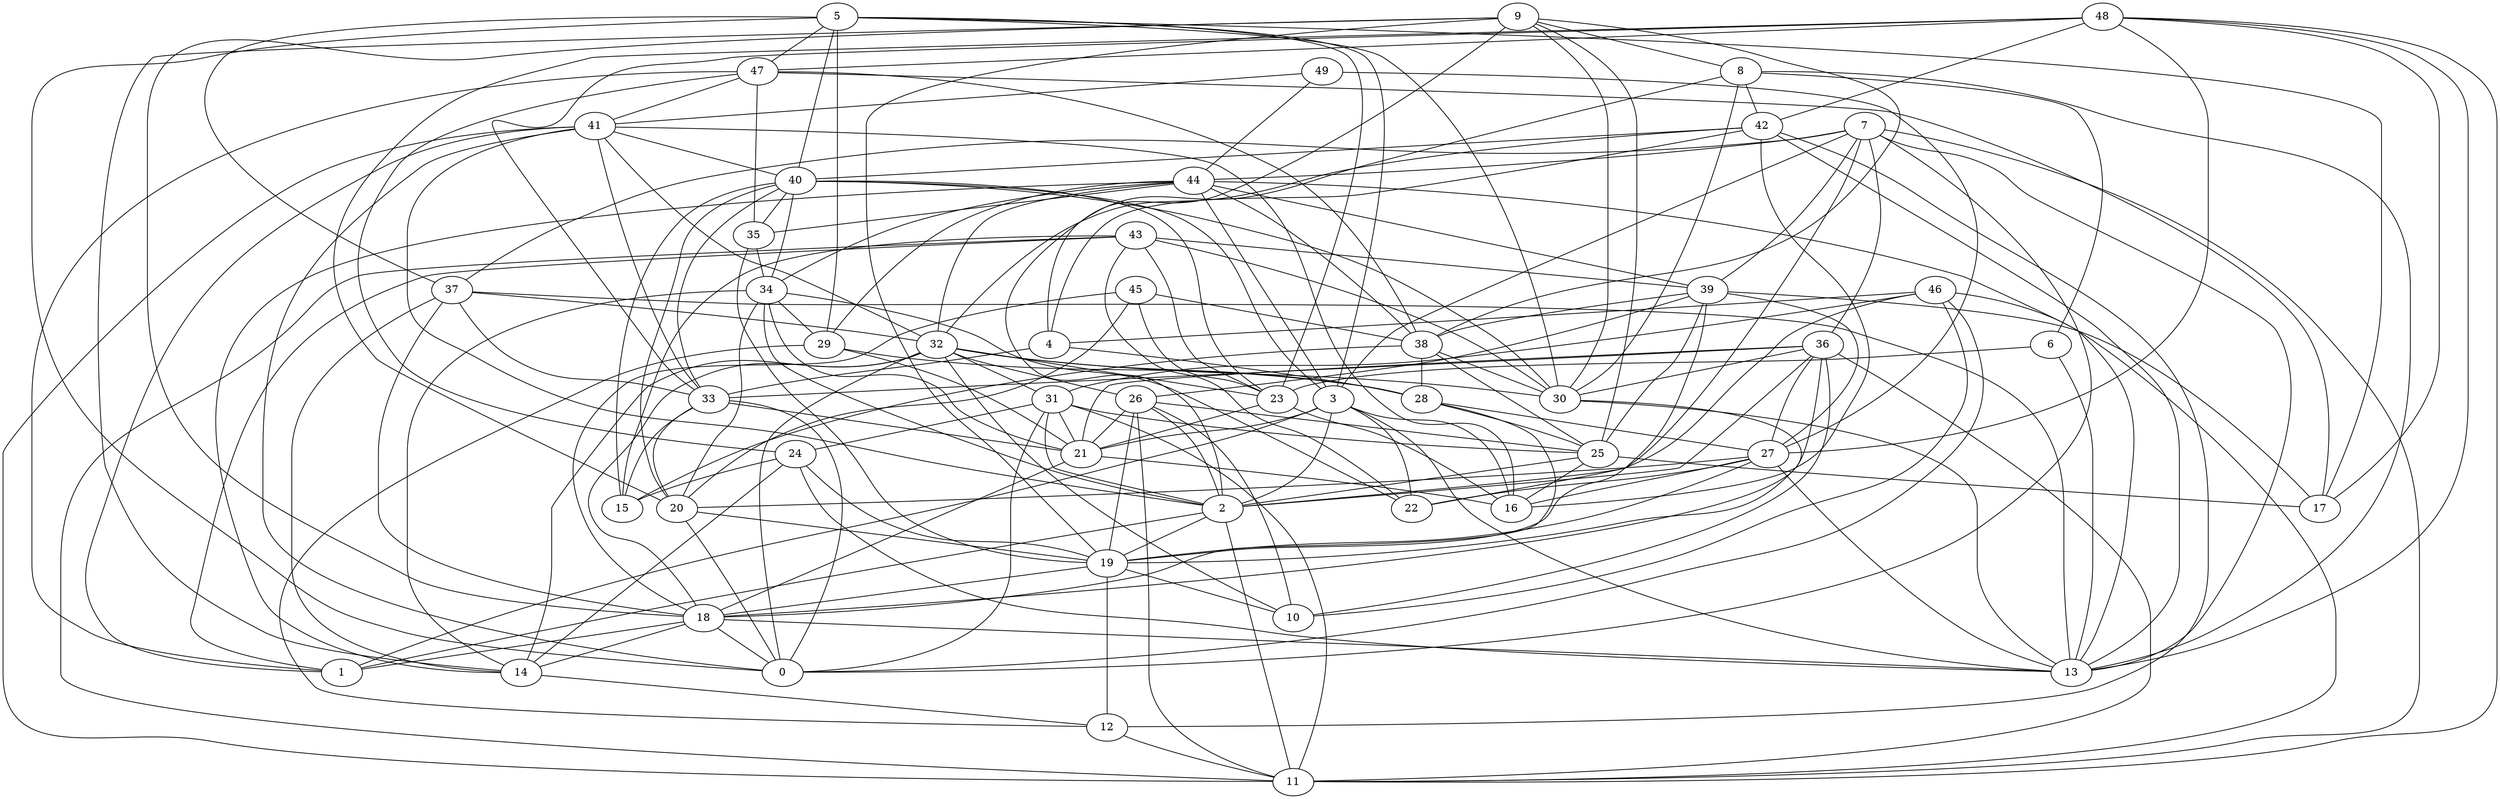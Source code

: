 digraph GG_graph {

subgraph G_graph {
edge [color = black]
"38" -> "25" [dir = none]
"38" -> "30" [dir = none]
"8" -> "6" [dir = none]
"8" -> "30" [dir = none]
"8" -> "2" [dir = none]
"8" -> "42" [dir = none]
"48" -> "33" [dir = none]
"48" -> "20" [dir = none]
"48" -> "13" [dir = none]
"31" -> "0" [dir = none]
"31" -> "2" [dir = none]
"31" -> "21" [dir = none]
"31" -> "24" [dir = none]
"37" -> "13" [dir = none]
"37" -> "18" [dir = none]
"37" -> "32" [dir = none]
"41" -> "40" [dir = none]
"41" -> "11" [dir = none]
"41" -> "16" [dir = none]
"41" -> "2" [dir = none]
"41" -> "32" [dir = none]
"41" -> "0" [dir = none]
"28" -> "27" [dir = none]
"28" -> "18" [dir = none]
"18" -> "14" [dir = none]
"18" -> "1" [dir = none]
"18" -> "13" [dir = none]
"25" -> "17" [dir = none]
"25" -> "2" [dir = none]
"2" -> "1" [dir = none]
"2" -> "11" [dir = none]
"46" -> "11" [dir = none]
"46" -> "4" [dir = none]
"46" -> "10" [dir = none]
"46" -> "0" [dir = none]
"46" -> "2" [dir = none]
"4" -> "33" [dir = none]
"4" -> "28" [dir = none]
"47" -> "24" [dir = none]
"47" -> "17" [dir = none]
"47" -> "1" [dir = none]
"47" -> "41" [dir = none]
"47" -> "35" [dir = none]
"14" -> "12" [dir = none]
"34" -> "20" [dir = none]
"34" -> "29" [dir = none]
"34" -> "2" [dir = none]
"34" -> "22" [dir = none]
"29" -> "21" [dir = none]
"29" -> "12" [dir = none]
"40" -> "15" [dir = none]
"40" -> "35" [dir = none]
"40" -> "30" [dir = none]
"40" -> "33" [dir = none]
"9" -> "8" [dir = none]
"9" -> "30" [dir = none]
"9" -> "25" [dir = none]
"9" -> "38" [dir = none]
"9" -> "19" [dir = none]
"9" -> "4" [dir = none]
"20" -> "0" [dir = none]
"20" -> "19" [dir = none]
"12" -> "11" [dir = none]
"44" -> "38" [dir = none]
"44" -> "32" [dir = none]
"44" -> "13" [dir = none]
"44" -> "3" [dir = none]
"44" -> "39" [dir = none]
"44" -> "14" [dir = none]
"44" -> "34" [dir = none]
"44" -> "35" [dir = none]
"33" -> "20" [dir = none]
"33" -> "0" [dir = none]
"33" -> "21" [dir = none]
"49" -> "41" [dir = none]
"49" -> "27" [dir = none]
"49" -> "44" [dir = none]
"42" -> "4" [dir = none]
"42" -> "13" [dir = none]
"42" -> "32" [dir = none]
"42" -> "12" [dir = none]
"7" -> "3" [dir = none]
"7" -> "37" [dir = none]
"7" -> "11" [dir = none]
"7" -> "44" [dir = none]
"7" -> "0" [dir = none]
"35" -> "34" [dir = none]
"27" -> "22" [dir = none]
"27" -> "16" [dir = none]
"27" -> "19" [dir = none]
"27" -> "13" [dir = none]
"19" -> "18" [dir = none]
"19" -> "12" [dir = none]
"19" -> "10" [dir = none]
"32" -> "26" [dir = none]
"32" -> "0" [dir = none]
"32" -> "10" [dir = none]
"32" -> "30" [dir = none]
"32" -> "23" [dir = none]
"32" -> "14" [dir = none]
"26" -> "21" [dir = none]
"26" -> "10" [dir = none]
"26" -> "2" [dir = none]
"26" -> "19" [dir = none]
"39" -> "17" [dir = none]
"39" -> "38" [dir = none]
"39" -> "25" [dir = none]
"39" -> "19" [dir = none]
"36" -> "27" [dir = none]
"36" -> "11" [dir = none]
"36" -> "33" [dir = none]
"36" -> "30" [dir = none]
"36" -> "19" [dir = none]
"36" -> "2" [dir = none]
"36" -> "10" [dir = none]
"43" -> "1" [dir = none]
"43" -> "11" [dir = none]
"43" -> "30" [dir = none]
"43" -> "23" [dir = none]
"43" -> "39" [dir = none]
"43" -> "15" [dir = none]
"24" -> "13" [dir = none]
"24" -> "15" [dir = none]
"24" -> "19" [dir = none]
"21" -> "18" [dir = none]
"21" -> "16" [dir = none]
"23" -> "21" [dir = none]
"23" -> "16" [dir = none]
"30" -> "18" [dir = none]
"30" -> "13" [dir = none]
"6" -> "23" [dir = none]
"6" -> "13" [dir = none]
"3" -> "22" [dir = none]
"3" -> "13" [dir = none]
"3" -> "2" [dir = none]
"3" -> "16" [dir = none]
"3" -> "21" [dir = none]
"3" -> "1" [dir = none]
"45" -> "38" [dir = none]
"45" -> "20" [dir = none]
"45" -> "18" [dir = none]
"45" -> "23" [dir = none]
"5" -> "3" [dir = none]
"5" -> "47" [dir = none]
"5" -> "23" [dir = none]
"5" -> "17" [dir = none]
"5" -> "40" [dir = none]
"5" -> "37" [dir = none]
"44" -> "29" [dir = none]
"37" -> "33" [dir = none]
"7" -> "13" [dir = none]
"35" -> "19" [dir = none]
"24" -> "14" [dir = none]
"31" -> "25" [dir = none]
"31" -> "11" [dir = none]
"39" -> "27" [dir = none]
"29" -> "28" [dir = none]
"34" -> "21" [dir = none]
"2" -> "19" [dir = none]
"48" -> "17" [dir = none]
"38" -> "28" [dir = none]
"28" -> "25" [dir = none]
"40" -> "23" [dir = none]
"40" -> "20" [dir = none]
"37" -> "14" [dir = none]
"27" -> "20" [dir = none]
"26" -> "11" [dir = none]
"34" -> "14" [dir = none]
"40" -> "34" [dir = none]
"46" -> "31" [dir = none]
"41" -> "33" [dir = none]
"9" -> "18" [dir = none]
"7" -> "22" [dir = none]
"32" -> "31" [dir = none]
"5" -> "30" [dir = none]
"33" -> "15" [dir = none]
"5" -> "29" [dir = none]
"48" -> "11" [dir = none]
"26" -> "25" [dir = none]
"7" -> "36" [dir = none]
"32" -> "28" [dir = none]
"8" -> "13" [dir = none]
"38" -> "15" [dir = none]
"32" -> "18" [dir = none]
"42" -> "16" [dir = none]
"48" -> "42" [dir = none]
"40" -> "3" [dir = none]
"48" -> "27" [dir = none]
"18" -> "0" [dir = none]
"39" -> "26" [dir = none]
"48" -> "47" [dir = none]
"36" -> "21" [dir = none]
"5" -> "0" [dir = none]
"43" -> "22" [dir = none]
"42" -> "40" [dir = none]
"7" -> "39" [dir = none]
"9" -> "14" [dir = none]
"47" -> "38" [dir = none]
"25" -> "16" [dir = none]
"41" -> "1" [dir = none]
}

}
